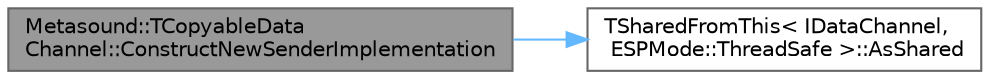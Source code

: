 digraph "Metasound::TCopyableDataChannel::ConstructNewSenderImplementation"
{
 // INTERACTIVE_SVG=YES
 // LATEX_PDF_SIZE
  bgcolor="transparent";
  edge [fontname=Helvetica,fontsize=10,labelfontname=Helvetica,labelfontsize=10];
  node [fontname=Helvetica,fontsize=10,shape=box,height=0.2,width=0.4];
  rankdir="LR";
  Node1 [id="Node000001",label="Metasound::TCopyableData\lChannel::ConstructNewSenderImplementation",height=0.2,width=0.4,color="gray40", fillcolor="grey60", style="filled", fontcolor="black",tooltip=" "];
  Node1 -> Node2 [id="edge1_Node000001_Node000002",color="steelblue1",style="solid",tooltip=" "];
  Node2 [id="Node000002",label="TSharedFromThis\< IDataChannel,\l ESPMode::ThreadSafe \>::AsShared",height=0.2,width=0.4,color="grey40", fillcolor="white", style="filled",URL="$db/d15/classTSharedFromThis.html#a0b742f8052994008faeb3abd20b66637",tooltip=" "];
}
